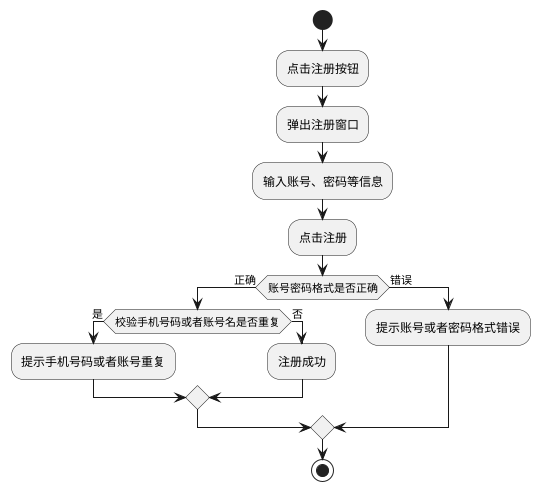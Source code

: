 @startuml

!pragma useVerticalIf on
start
:点击注册按钮;
:弹出注册窗口;
:输入账号、密码等信息;
:点击注册;
if (账号密码格式是否正确) then (正确)
    if (校验手机号码或者账号名是否重复) is (是) then
      :提示手机号码或者账号重复;
    else (否)
      :注册成功;
    endif
else (错误)
    :提示账号或者密码格式错误;
endif

stop

@enduml
